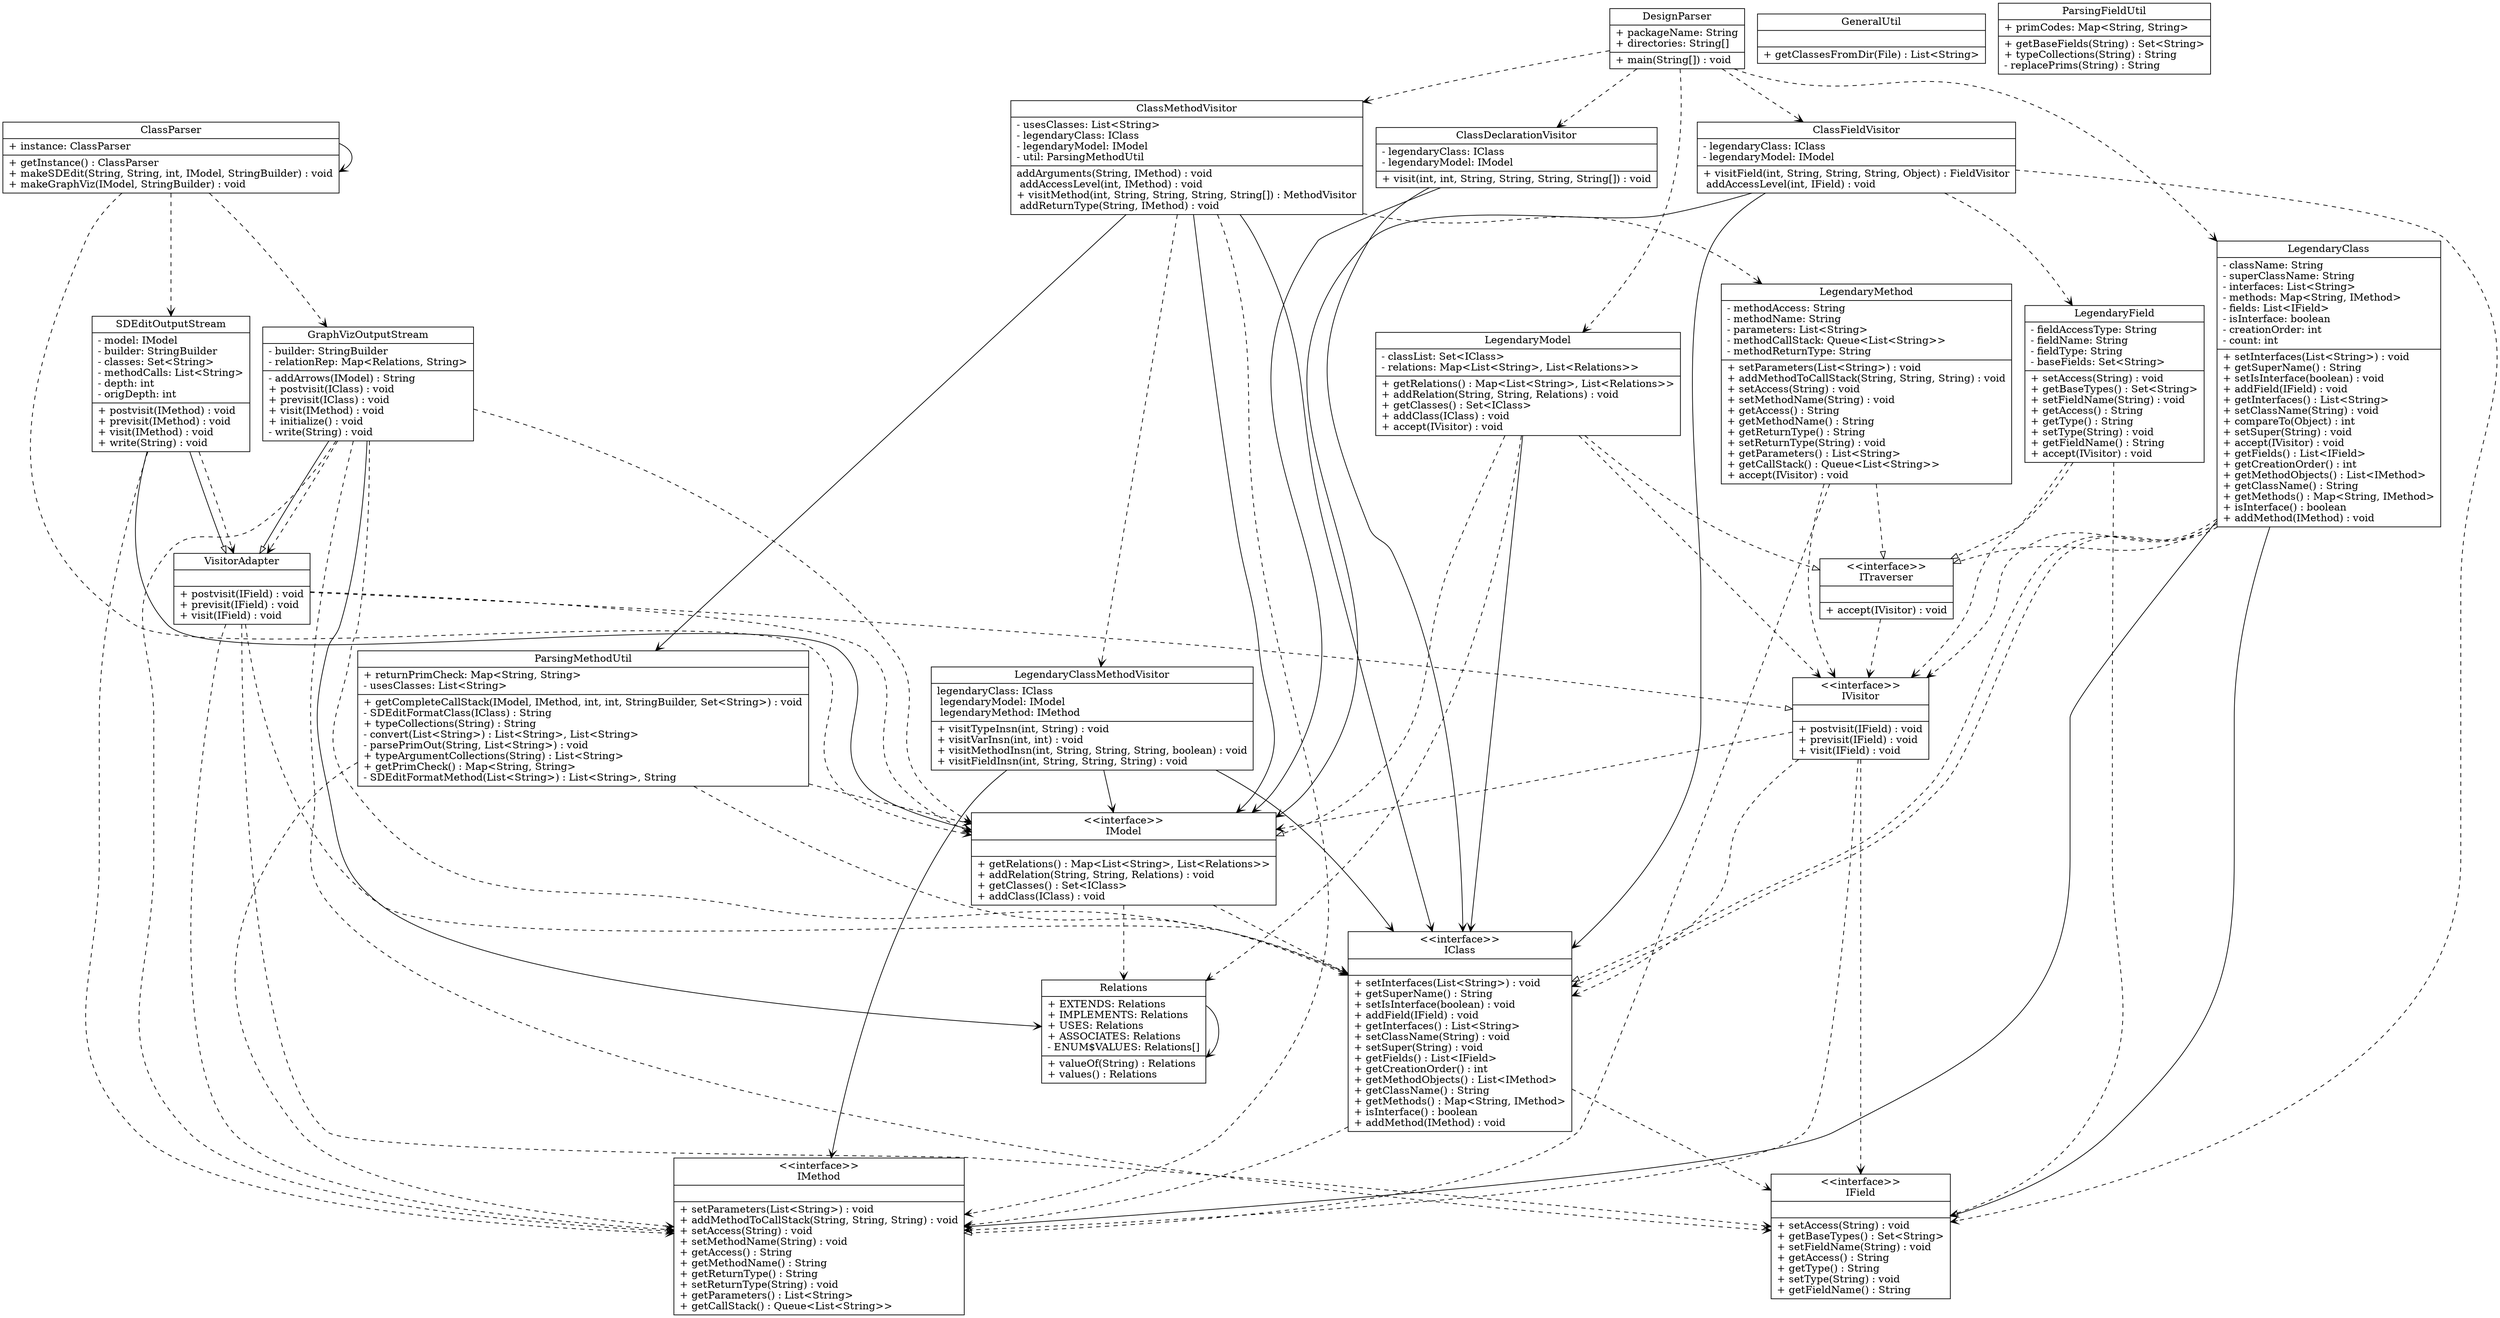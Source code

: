 digraph G{
	node [shape = "record"]
ClassDeclarationVisitor [
	label = "{ClassDeclarationVisitor|
	- legendaryClass: IClass\l
	- legendaryModel: IModel\l
	|
	+ visit(int, int, String, String, String, String[]) : void\l
	}"
	]
ClassFieldVisitor [
	label = "{ClassFieldVisitor|
	- legendaryClass: IClass\l
	- legendaryModel: IModel\l
	|
	+ visitField(int, String, String, String, Object) : FieldVisitor\l
	 addAccessLevel(int, IField) : void\l
	}"
	]
ClassMethodVisitor [
	label = "{ClassMethodVisitor|
	- usesClasses: List\<String\>\l
	- legendaryClass: IClass\l
	- legendaryModel: IModel\l
	- util: ParsingMethodUtil\l
	|
	 addArguments(String, IMethod) : void\l
	 addAccessLevel(int, IMethod) : void\l
	+ visitMethod(int, String, String, String, String[]) : MethodVisitor\l
	 addReturnType(String, IMethod) : void\l
	}"
	]
DesignParser [
	label = "{DesignParser|
	+ packageName: String\l
	+ directories: String[]\l
	|
	+ main(String[]) : void\l
	}"
	]
LegendaryClassMethodVisitor [
	label = "{LegendaryClassMethodVisitor|
	 legendaryClass: IClass\l
	 legendaryModel: IModel\l
	 legendaryMethod: IMethod\l
	|
	+ visitTypeInsn(int, String) : void\l
	+ visitVarInsn(int, int) : void\l
	+ visitMethodInsn(int, String, String, String, boolean) : void\l
	+ visitFieldInsn(int, String, String, String) : void\l
	}"
	]
ClassParser [
	label = "{ClassParser|
	+ instance: ClassParser\l
	|
	+ getInstance() : ClassParser\l
	+ makeSDEdit(String, String, int, IModel, StringBuilder) : void\l
	+ makeGraphViz(IModel, StringBuilder) : void\l
	}"
	]
GraphVizOutputStream [
	label = "{GraphVizOutputStream|
	- builder: StringBuilder\l
	- relationRep: Map\<Relations, String\>\l
	|
	- addArrows(IModel) : String\l
	+ postvisit(IClass) : void\l
	+ previsit(IClass) : void\l
	+ visit(IMethod) : void\l
	+ initialize() : void\l
	- write(String) : void\l
	}"
	]
LegendaryClass [
	label = "{LegendaryClass|
	- className: String\l
	- superClassName: String\l
	- interfaces: List\<String\>\l
	- methods: Map\<String, IMethod\>\l
	- fields: List\<IField\>\l
	- isInterface: boolean\l
	- creationOrder: int\l
	- count: int\l
	|
	+ setInterfaces(List\<String\>) : void\l
	+ getSuperName() : String\l
	+ setIsInterface(boolean) : void\l
	+ addField(IField) : void\l
	+ getInterfaces() : List\<String\>\l
	+ setClassName(String) : void\l
	+ compareTo(Object) : int\l
	+ setSuper(String) : void\l
	+ accept(IVisitor) : void\l
	+ getFields() : List\<IField\>\l
	+ getCreationOrder() : int\l
	+ getMethodObjects() : List\<IMethod\>\l
	+ getClassName() : String\l
	+ getMethods() : Map\<String, IMethod\>\l
	+ isInterface() : boolean\l
	+ addMethod(IMethod) : void\l
	}"
	]
LegendaryField [
	label = "{LegendaryField|
	- fieldAccessType: String\l
	- fieldName: String\l
	- fieldType: String\l
	- baseFields: Set\<String\>\l
	|
	+ setAccess(String) : void\l
	+ getBaseTypes() : Set\<String\>\l
	+ setFieldName(String) : void\l
	+ getAccess() : String\l
	+ getType() : String\l
	+ setType(String) : void\l
	+ getFieldName() : String\l
	+ accept(IVisitor) : void\l
	}"
	]
LegendaryMethod [
	label = "{LegendaryMethod|
	- methodAccess: String\l
	- methodName: String\l
	- parameters: List\<String\>\l
	- methodCallStack: Queue\<List\<String\>\>\l
	- methodReturnType: String\l
	|
	+ setParameters(List\<String\>) : void\l
	+ addMethodToCallStack(String, String, String) : void\l
	+ setAccess(String) : void\l
	+ setMethodName(String) : void\l
	+ getAccess() : String\l
	+ getMethodName() : String\l
	+ getReturnType() : String\l
	+ setReturnType(String) : void\l
	+ getParameters() : List\<String\>\l
	+ getCallStack() : Queue\<List\<String\>\>\l
	+ accept(IVisitor) : void\l
	}"
	]
LegendaryModel [
	label = "{LegendaryModel|
	- classList: Set\<IClass\>\l
	- relations: Map\<List\<String\>, List\<Relations\>\>\l
	|
	+ getRelations() : Map\<List\<String\>, List\<Relations\>\>\l
	+ addRelation(String, String, Relations) : void\l
	+ getClasses() : Set\<IClass\>\l
	+ addClass(IClass) : void\l
	+ accept(IVisitor) : void\l
	}"
	]
Relations [
	label = "{Relations|
	+ EXTENDS: Relations\l
	+ IMPLEMENTS: Relations\l
	+ USES: Relations\l
	+ ASSOCIATES: Relations\l
	- ENUM$VALUES: Relations[]\l
	|
	+ valueOf(String) : Relations\l
	+ values() : Relations\l
	}"
	]
SDEditOutputStream [
	label = "{SDEditOutputStream|
	- model: IModel\l
	- builder: StringBuilder\l
	- classes: Set\<String\>\l
	- methodCalls: List\<String\>\l
	- depth: int\l
	- origDepth: int\l
	|
	+ postvisit(IMethod) : void\l
	+ previsit(IMethod) : void\l
	+ visit(IMethod) : void\l
	+ write(String) : void\l
	}"
	]
IClass [
	label = "{\<\<interface\>\>\nIClass|
	|
	+ setInterfaces(List\<String\>) : void\l
	+ getSuperName() : String\l
	+ setIsInterface(boolean) : void\l
	+ addField(IField) : void\l
	+ getInterfaces() : List\<String\>\l
	+ setClassName(String) : void\l
	+ setSuper(String) : void\l
	+ getFields() : List\<IField\>\l
	+ getCreationOrder() : int\l
	+ getMethodObjects() : List\<IMethod\>\l
	+ getClassName() : String\l
	+ getMethods() : Map\<String, IMethod\>\l
	+ isInterface() : boolean\l
	+ addMethod(IMethod) : void\l
	}"
	]
IField [
	label = "{\<\<interface\>\>\nIField|
	|
	+ setAccess(String) : void\l
	+ getBaseTypes() : Set\<String\>\l
	+ setFieldName(String) : void\l
	+ getAccess() : String\l
	+ getType() : String\l
	+ setType(String) : void\l
	+ getFieldName() : String\l
	}"
	]
IMethod [
	label = "{\<\<interface\>\>\nIMethod|
	|
	+ setParameters(List\<String\>) : void\l
	+ addMethodToCallStack(String, String, String) : void\l
	+ setAccess(String) : void\l
	+ setMethodName(String) : void\l
	+ getAccess() : String\l
	+ getMethodName() : String\l
	+ getReturnType() : String\l
	+ setReturnType(String) : void\l
	+ getParameters() : List\<String\>\l
	+ getCallStack() : Queue\<List\<String\>\>\l
	}"
	]
IModel [
	label = "{\<\<interface\>\>\nIModel|
	|
	+ getRelations() : Map\<List\<String\>, List\<Relations\>\>\l
	+ addRelation(String, String, Relations) : void\l
	+ getClasses() : Set\<IClass\>\l
	+ addClass(IClass) : void\l
	}"
	]
ITraverser [
	label = "{\<\<interface\>\>\nITraverser|
	|
	+ accept(IVisitor) : void\l
	}"
	]
IVisitor [
	label = "{\<\<interface\>\>\nIVisitor|
	|
	+ postvisit(IField) : void\l
	+ previsit(IField) : void\l
	+ visit(IField) : void\l
	}"
	]
VisitorAdapter [
	label = "{VisitorAdapter|
	|
	+ postvisit(IField) : void\l
	+ previsit(IField) : void\l
	+ visit(IField) : void\l
	}"
	]
GeneralUtil [
	label = "{GeneralUtil|
	|
	+ getClassesFromDir(File) : List\<String\>\l
	}"
	]
ParsingFieldUtil [
	label = "{ParsingFieldUtil|
	+ primCodes: Map\<String, String\>\l
	|
	+ getBaseFields(String) : Set\<String\>\l
	+ typeCollections(String) : String\l
	- replacePrims(String) : String\l
	}"
	]
ParsingMethodUtil [
	label = "{ParsingMethodUtil|
	+ returnPrimCheck: Map\<String, String\>\l
	- usesClasses: List\<String\>\l
	|
	+ getCompleteCallStack(IModel, IMethod, int, int, StringBuilder, Set\<String\>) : void\l
	- SDEditFormatClass(IClass) : String\l
	+ typeCollections(String) : String\l
	- convert(List\<String\>) : List\<String\>, List\<String\>\l
	- parsePrimOut(String, List\<String\>) : void\l
	+ typeArgumentCollections(String) : List\<String\>\l
	+ getPrimCheck() : Map\<String, String\>\l
	- SDEditFormatMethod(List\<String\>) : List\<String\>, String\l
	}"
	]
	edge [style = "dashed"] [arrowhead = "open"]
	IVisitor->IModel
	edge [style = "dashed"] [arrowhead = "open"]
	VisitorAdapter->IField
	edge [style = "solid"] [arrowhead = "open"]
	LegendaryClass->IField
	edge [style = "dashed"] [arrowhead = "open"]
	LegendaryClass->IVisitor
	edge [style = "dashed"] [arrowhead = "open"]
	ClassMethodVisitor->IMethod
	edge [style = "solid"] [arrowhead = "open"]
	Relations->Relations
	edge [style = "dashed"] [arrowhead = "empty"]
	LegendaryField->ITraverser
	edge [style = "solid"] [arrowhead = "open"]
	SDEditOutputStream->IModel
	edge [style = "dashed"] [arrowhead = "empty"]
	LegendaryModel->IModel
	edge [style = "dashed"] [arrowhead = "empty"]
	LegendaryMethod->ITraverser
	edge [style = "dashed"] [arrowhead = "open"]
	ClassFieldVisitor->IField
	edge [style = "dashed"] [arrowhead = "empty"]
	VisitorAdapter->IVisitor
	edge [style = "dashed"] [arrowhead = "empty"]
	LegendaryField->IField
	edge [style = "solid"] [arrowhead = "open"]
	ClassDeclarationVisitor->IModel
	edge [style = "solid"] [arrowhead = "empty"]
	SDEditOutputStream->VisitorAdapter
	edge [style = "dashed"] [arrowhead = "open"]
	SDEditOutputStream->VisitorAdapter
	edge [style = "solid"] [arrowhead = "open"]
	ClassFieldVisitor->IModel
	edge [style = "dashed"] [arrowhead = "open"]
	DesignParser->LegendaryClass
	edge [style = "dashed"] [arrowhead = "open"]
	VisitorAdapter->IMethod
	edge [style = "dashed"] [arrowhead = "open"]
	DesignParser->ClassMethodVisitor
	edge [style = "dashed"] [arrowhead = "open"]
	IModel->Relations
	edge [style = "dashed"] [arrowhead = "open"]
	IVisitor->IClass
	edge [style = "solid"] [arrowhead = "open"]
	GraphVizOutputStream->Relations
	edge [style = "dashed"] [arrowhead = "open"]
	ClassFieldVisitor->LegendaryField
	edge [style = "solid"] [arrowhead = "open"]
	ClassMethodVisitor->ParsingMethodUtil
	edge [style = "dashed"] [arrowhead = "open"]
	GraphVizOutputStream->IField
	edge [style = "solid"] [arrowhead = "open"]
	LegendaryClass->IMethod
	edge [style = "dashed"] [arrowhead = "open"]
	VisitorAdapter->IModel
	edge [style = "dashed"] [arrowhead = "open"]
	SDEditOutputStream->IMethod
	edge [style = "solid"] [arrowhead = "empty"]
	GraphVizOutputStream->VisitorAdapter
	edge [style = "dashed"] [arrowhead = "open"]
	GraphVizOutputStream->VisitorAdapter
	edge [style = "solid"] [arrowhead = "open"]
	ClassMethodVisitor->IClass
	edge [style = "dashed"] [arrowhead = "open"]
	DesignParser->ClassFieldVisitor
	edge [style = "dashed"] [arrowhead = "open"]
	ClassMethodVisitor->LegendaryMethod
	edge [style = "dashed"] [arrowhead = "open"]
	ClassMethodVisitor->LegendaryClassMethodVisitor
	edge [style = "dashed"] [arrowhead = "empty"]
	LegendaryModel->ITraverser
	edge [style = "dashed"] [arrowhead = "open"]
	LegendaryModel->Relations
	edge [style = "dashed"] [arrowhead = "open"]
	IClass->IMethod
	edge [style = "dashed"] [arrowhead = "open"]
	GraphVizOutputStream->IModel
	edge [style = "dashed"] [arrowhead = "open"]
	ParsingMethodUtil->IModel
	edge [style = "dashed"] [arrowhead = "open"]
	IClass->IField
	edge [style = "dashed"] [arrowhead = "open"]
	VisitorAdapter->IClass
	edge [style = "dashed"] [arrowhead = "open"]
	IVisitor->IMethod
	edge [style = "dashed"] [arrowhead = "empty"]
	LegendaryClass->IClass
	edge [style = "dashed"] [arrowhead = "open"]
	LegendaryClass->IClass
	edge [style = "solid"] [arrowhead = "open"]
	ClassMethodVisitor->IModel
	edge [style = "solid"] [arrowhead = "open"]
	ClassParser->ClassParser
	edge [style = "solid"] [arrowhead = "open"]
	ClassDeclarationVisitor->IClass
	edge [style = "dashed"] [arrowhead = "open"]
	ClassParser->IModel
	edge [style = "dashed"] [arrowhead = "open"]
	IVisitor->IField
	edge [style = "dashed"] [arrowhead = "open"]
	LegendaryModel->IVisitor
	edge [style = "dashed"] [arrowhead = "open"]
	ClassParser->GraphVizOutputStream
	edge [style = "solid"] [arrowhead = "open"]
	ClassFieldVisitor->IClass
	edge [style = "dashed"] [arrowhead = "empty"]
	LegendaryClass->ITraverser
	edge [style = "dashed"] [arrowhead = "open"]
	GraphVizOutputStream->IClass
	edge [style = "dashed"] [arrowhead = "open"]
	GraphVizOutputStream->IMethod
	edge [style = "dashed"] [arrowhead = "open"]
	ParsingMethodUtil->IClass
	edge [style = "solid"] [arrowhead = "open"]
	LegendaryClassMethodVisitor->IModel
	edge [style = "solid"] [arrowhead = "open"]
	LegendaryClassMethodVisitor->IClass
	edge [style = "dashed"] [arrowhead = "open"]
	DesignParser->LegendaryModel
	edge [style = "dashed"] [arrowhead = "open"]
	IModel->IClass
	edge [style = "dashed"] [arrowhead = "open"]
	ParsingMethodUtil->IMethod
	edge [style = "dashed"] [arrowhead = "empty"]
	LegendaryMethod->IMethod
	edge [style = "dashed"] [arrowhead = "open"]
	ITraverser->IVisitor
	edge [style = "dashed"] [arrowhead = "open"]
	LegendaryMethod->IVisitor
	edge [style = "solid"] [arrowhead = "open"]
	LegendaryClassMethodVisitor->IMethod
	edge [style = "dashed"] [arrowhead = "open"]
	DesignParser->ClassDeclarationVisitor
	edge [style = "dashed"] [arrowhead = "open"]
	ClassParser->SDEditOutputStream
	edge [style = "solid"] [arrowhead = "open"]
	LegendaryModel->IClass
	edge [style = "dashed"] [arrowhead = "open"]
	LegendaryField->IVisitor
}